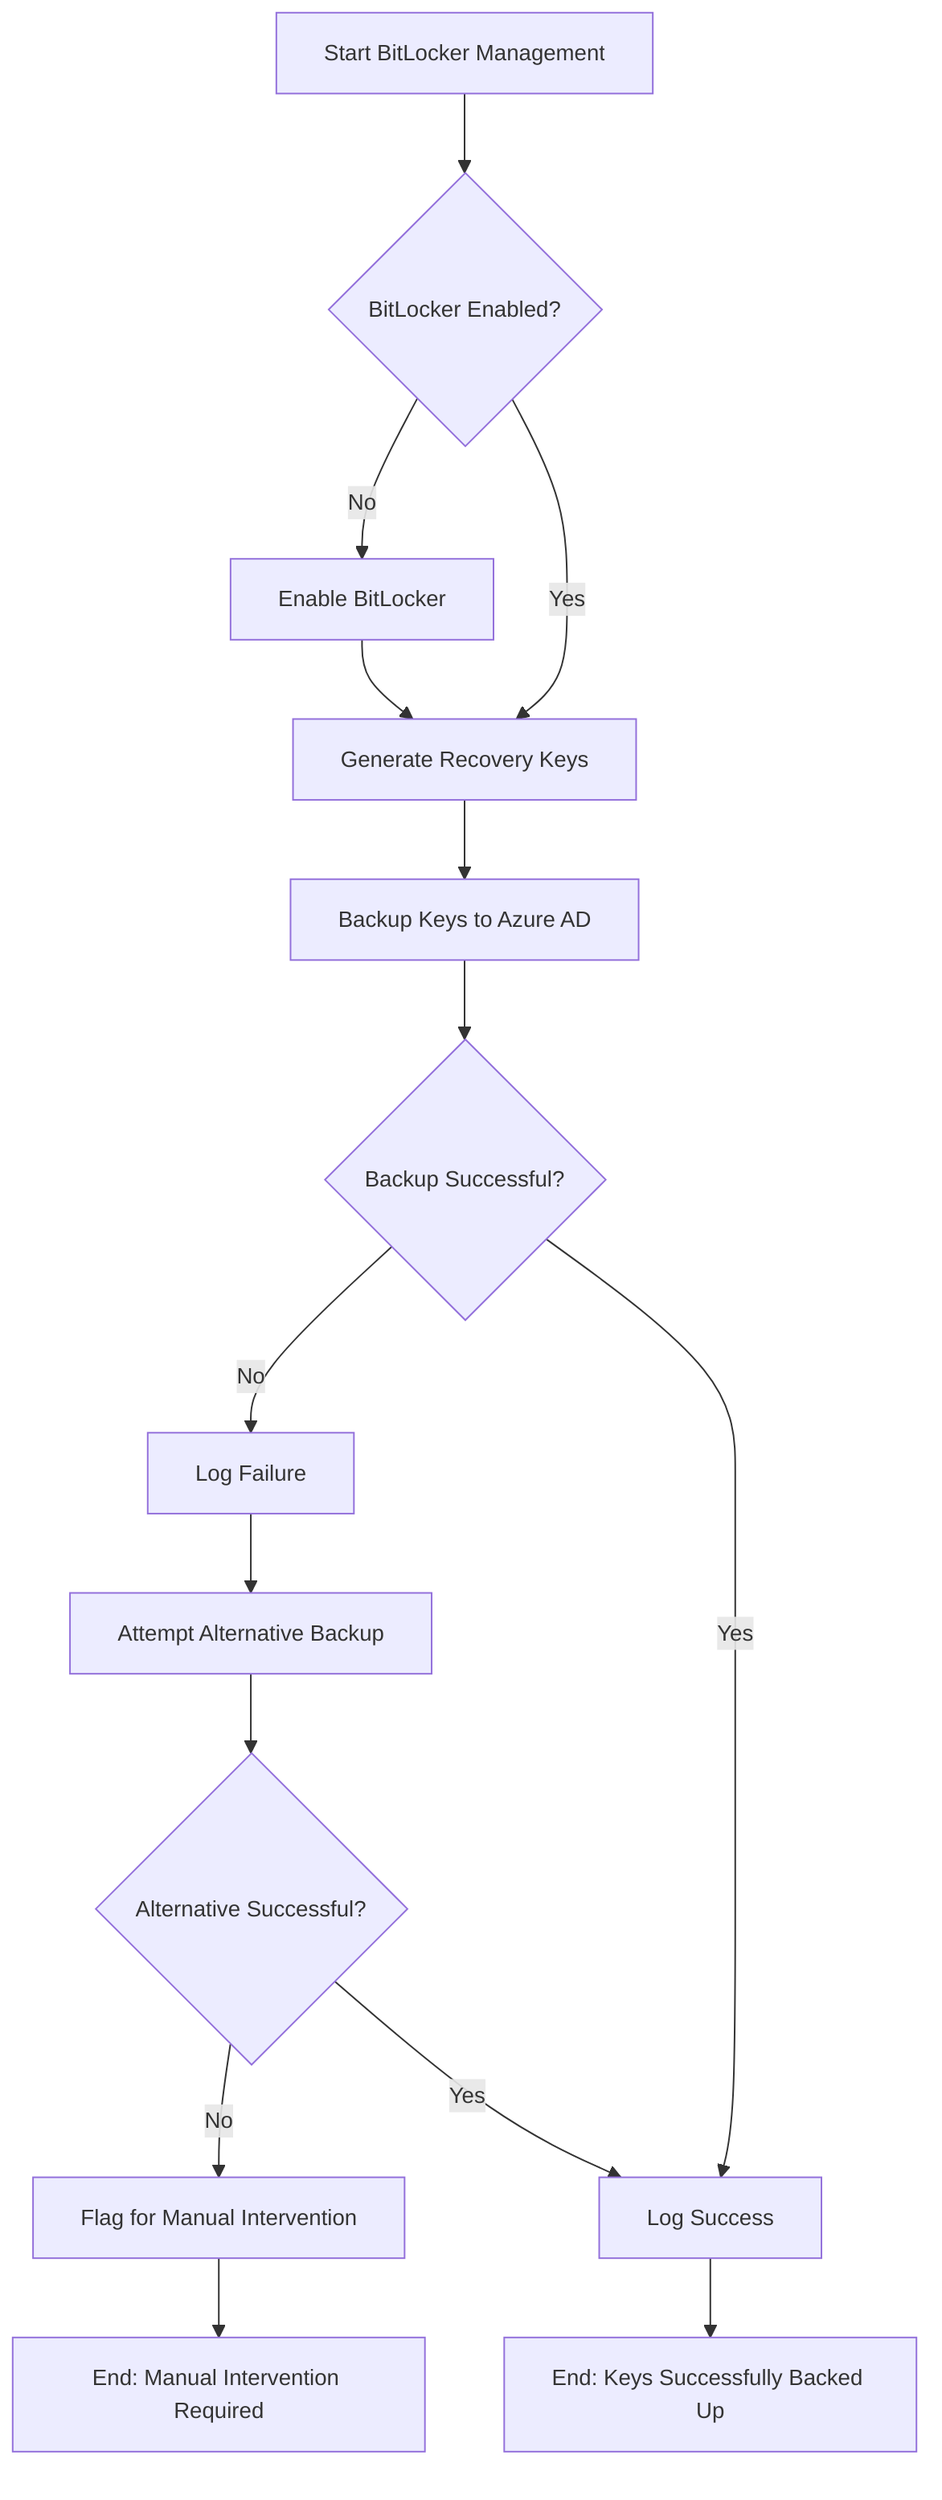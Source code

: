 %%{init: {'theme': 'default', 'themeVariables': { 'primaryColor': '#0078d4', 'fontSize': '14px'}}}%%
flowchart TD
    A[Start BitLocker Management] --> B{BitLocker Enabled?}
    B -->|No| C[Enable BitLocker]
    C --> D[Generate Recovery Keys]
    B -->|Yes| D
    D --> E[Backup Keys to Azure AD]
    E --> F{Backup Successful?}
    F -->|No| G[Log Failure]
    G --> H[Attempt Alternative Backup]
    H --> I{Alternative Successful?}
    I -->|No| J[Flag for Manual Intervention]
    I -->|Yes| K[Log Success]
    F -->|Yes| K
    K --> L[End: Keys Successfully Backed Up]
    J --> M[End: Manual Intervention Required]